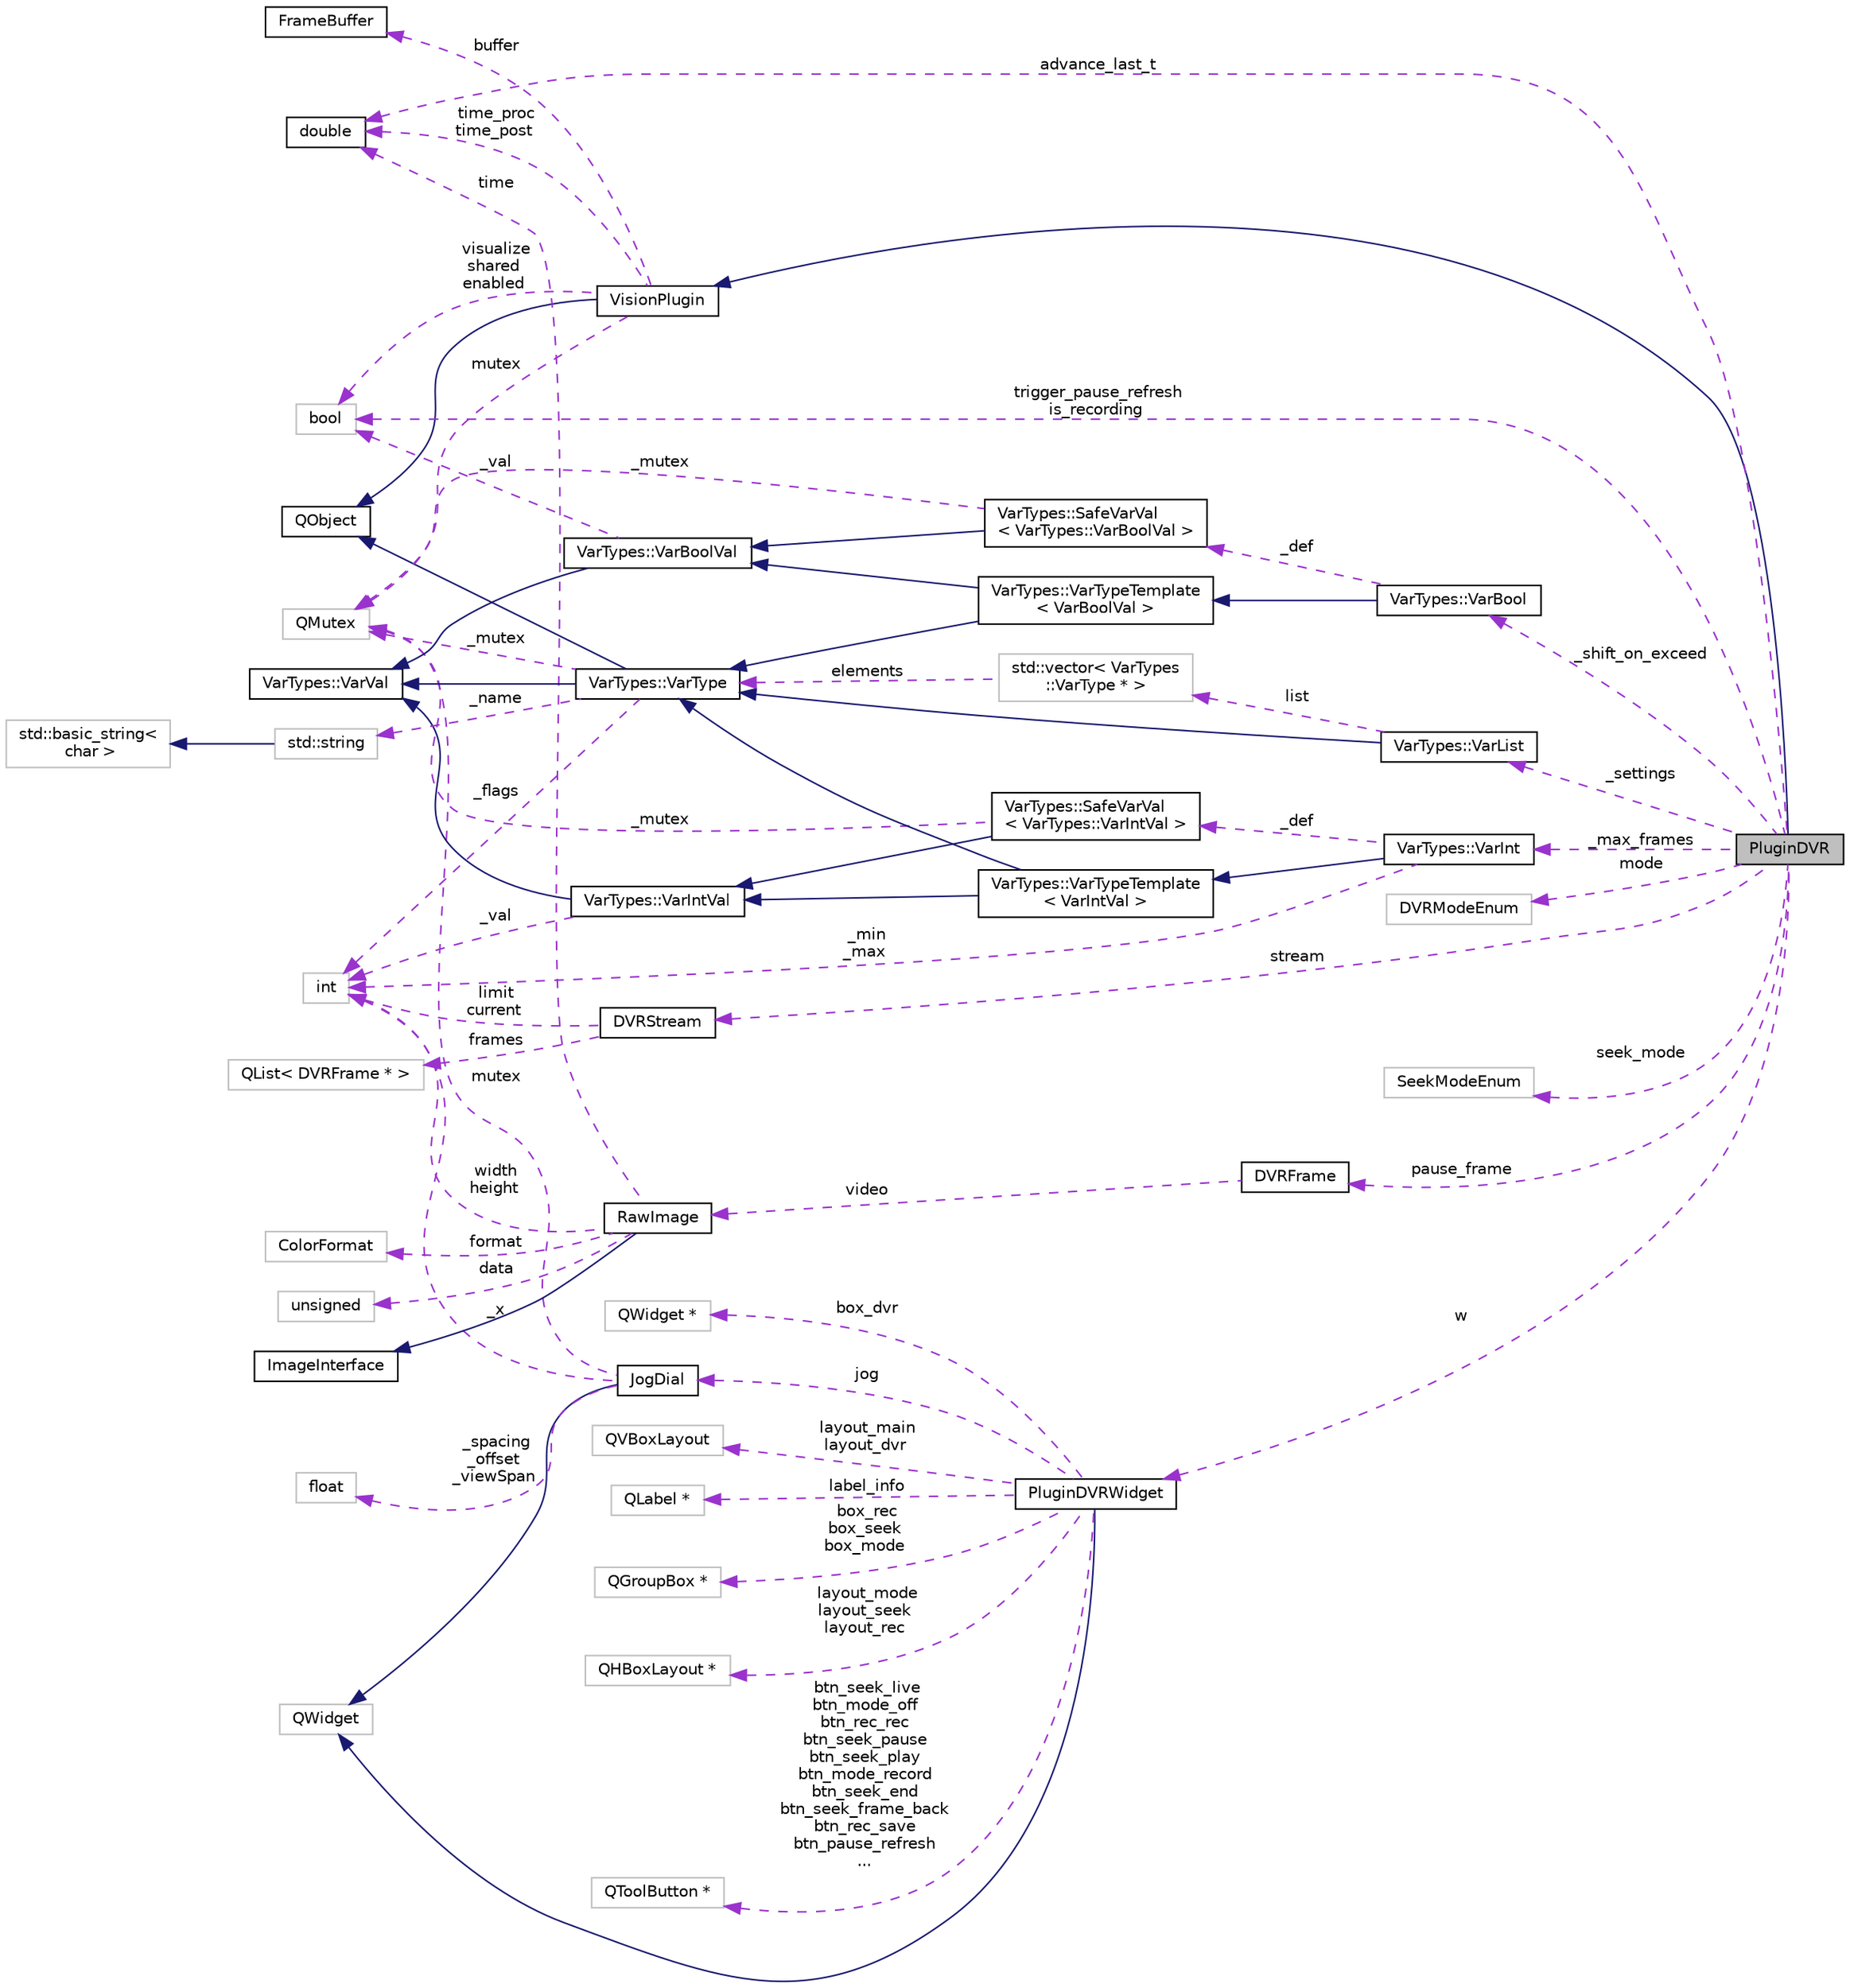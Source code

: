 digraph "PluginDVR"
{
 // INTERACTIVE_SVG=YES
  edge [fontname="Helvetica",fontsize="10",labelfontname="Helvetica",labelfontsize="10"];
  node [fontname="Helvetica",fontsize="10",shape=record];
  rankdir="LR";
  Node1 [label="PluginDVR",height=0.2,width=0.4,color="black", fillcolor="grey75", style="filled", fontcolor="black"];
  Node2 -> Node1 [dir="back",color="midnightblue",fontsize="10",style="solid",fontname="Helvetica"];
  Node2 [label="VisionPlugin",height=0.2,width=0.4,color="black", fillcolor="white", style="filled",URL="$d8/d1e/class_vision_plugin.html",tooltip="A base class for general vision processing plugin. "];
  Node3 -> Node2 [dir="back",color="midnightblue",fontsize="10",style="solid",fontname="Helvetica"];
  Node3 [label="QObject",height=0.2,width=0.4,color="black", fillcolor="white", style="filled",URL="$dc/d4f/class_q_object.html"];
  Node4 -> Node2 [dir="back",color="darkorchid3",fontsize="10",style="dashed",label=" time_proc\ntime_post" ,fontname="Helvetica"];
  Node4 [label="double",height=0.2,width=0.4,color="black", fillcolor="white", style="filled",URL="$df/de6/classdouble.html"];
  Node5 -> Node2 [dir="back",color="darkorchid3",fontsize="10",style="dashed",label=" buffer" ,fontname="Helvetica"];
  Node5 [label="FrameBuffer",height=0.2,width=0.4,color="black", fillcolor="white", style="filled",URL="$d8/d23/class_frame_buffer.html",tooltip="A RingBuffer consisting of items of type FrameData. "];
  Node6 -> Node2 [dir="back",color="darkorchid3",fontsize="10",style="dashed",label=" visualize\nshared\nenabled" ,fontname="Helvetica"];
  Node6 [label="bool",height=0.2,width=0.4,color="grey75", fillcolor="white", style="filled"];
  Node7 -> Node2 [dir="back",color="darkorchid3",fontsize="10",style="dashed",label=" mutex" ,fontname="Helvetica"];
  Node7 [label="QMutex",height=0.2,width=0.4,color="grey75", fillcolor="white", style="filled"];
  Node8 -> Node1 [dir="back",color="darkorchid3",fontsize="10",style="dashed",label=" _settings" ,fontname="Helvetica"];
  Node8 [label="VarTypes::VarList",height=0.2,width=0.4,color="black", fillcolor="white", style="filled",URL="$d1/d74/class_var_types_1_1_var_list.html",tooltip="This is the list type of the VarTypes system. "];
  Node9 -> Node8 [dir="back",color="midnightblue",fontsize="10",style="solid",fontname="Helvetica"];
  Node9 [label="VarTypes::VarType",height=0.2,width=0.4,color="black", fillcolor="white", style="filled",URL="$d4/d59/class_var_types_1_1_var_type.html",tooltip="The base class of the VarTypes system. "];
  Node3 -> Node9 [dir="back",color="midnightblue",fontsize="10",style="solid",fontname="Helvetica"];
  Node10 -> Node9 [dir="back",color="midnightblue",fontsize="10",style="solid",fontname="Helvetica"];
  Node10 [label="VarTypes::VarVal",height=0.2,width=0.4,color="black", fillcolor="white", style="filled",URL="$d6/de8/class_var_types_1_1_var_val.html"];
  Node11 -> Node9 [dir="back",color="darkorchid3",fontsize="10",style="dashed",label=" _flags" ,fontname="Helvetica"];
  Node11 [label="int",height=0.2,width=0.4,color="grey75", fillcolor="white", style="filled"];
  Node12 -> Node9 [dir="back",color="darkorchid3",fontsize="10",style="dashed",label=" _name" ,fontname="Helvetica"];
  Node12 [label="std::string",height=0.2,width=0.4,color="grey75", fillcolor="white", style="filled",tooltip="STL class. "];
  Node13 -> Node12 [dir="back",color="midnightblue",fontsize="10",style="solid",fontname="Helvetica"];
  Node13 [label="std::basic_string\<\l char \>",height=0.2,width=0.4,color="grey75", fillcolor="white", style="filled",tooltip="STL class. "];
  Node7 -> Node9 [dir="back",color="darkorchid3",fontsize="10",style="dashed",label=" _mutex" ,fontname="Helvetica"];
  Node14 -> Node8 [dir="back",color="darkorchid3",fontsize="10",style="dashed",label=" list" ,fontname="Helvetica"];
  Node14 [label="std::vector\< VarTypes\l::VarType * \>",height=0.2,width=0.4,color="grey75", fillcolor="white", style="filled"];
  Node9 -> Node14 [dir="back",color="darkorchid3",fontsize="10",style="dashed",label=" elements" ,fontname="Helvetica"];
  Node4 -> Node1 [dir="back",color="darkorchid3",fontsize="10",style="dashed",label=" advance_last_t" ,fontname="Helvetica"];
  Node15 -> Node1 [dir="back",color="darkorchid3",fontsize="10",style="dashed",label=" _max_frames" ,fontname="Helvetica"];
  Node15 [label="VarTypes::VarInt",height=0.2,width=0.4,color="black", fillcolor="white", style="filled",URL="$d0/d6c/class_var_types_1_1_var_int.html",tooltip="A Vartype for storing integers. "];
  Node16 -> Node15 [dir="back",color="midnightblue",fontsize="10",style="solid",fontname="Helvetica"];
  Node16 [label="VarTypes::VarTypeTemplate\l\< VarIntVal \>",height=0.2,width=0.4,color="black", fillcolor="white", style="filled",URL="$d7/d38/class_var_types_1_1_var_type_template.html"];
  Node9 -> Node16 [dir="back",color="midnightblue",fontsize="10",style="solid",fontname="Helvetica"];
  Node17 -> Node16 [dir="back",color="midnightblue",fontsize="10",style="solid",fontname="Helvetica"];
  Node17 [label="VarTypes::VarIntVal",height=0.2,width=0.4,color="black", fillcolor="white", style="filled",URL="$d4/dc9/class_var_types_1_1_var_int_val.html",tooltip="A Vartype for storing integers. "];
  Node10 -> Node17 [dir="back",color="midnightblue",fontsize="10",style="solid",fontname="Helvetica"];
  Node11 -> Node17 [dir="back",color="darkorchid3",fontsize="10",style="dashed",label=" _val" ,fontname="Helvetica"];
  Node18 -> Node15 [dir="back",color="darkorchid3",fontsize="10",style="dashed",label=" _def" ,fontname="Helvetica"];
  Node18 [label="VarTypes::SafeVarVal\l\< VarTypes::VarIntVal \>",height=0.2,width=0.4,color="black", fillcolor="white", style="filled",URL="$d2/dc4/class_var_types_1_1_safe_var_val.html"];
  Node17 -> Node18 [dir="back",color="midnightblue",fontsize="10",style="solid",fontname="Helvetica"];
  Node7 -> Node18 [dir="back",color="darkorchid3",fontsize="10",style="dashed",label=" _mutex" ,fontname="Helvetica"];
  Node11 -> Node15 [dir="back",color="darkorchid3",fontsize="10",style="dashed",label=" _min\n_max" ,fontname="Helvetica"];
  Node19 -> Node1 [dir="back",color="darkorchid3",fontsize="10",style="dashed",label=" _shift_on_exceed" ,fontname="Helvetica"];
  Node19 [label="VarTypes::VarBool",height=0.2,width=0.4,color="black", fillcolor="white", style="filled",URL="$dc/da5/class_var_types_1_1_var_bool.html",tooltip="A Vartype for storing booleans. "];
  Node20 -> Node19 [dir="back",color="midnightblue",fontsize="10",style="solid",fontname="Helvetica"];
  Node20 [label="VarTypes::VarTypeTemplate\l\< VarBoolVal \>",height=0.2,width=0.4,color="black", fillcolor="white", style="filled",URL="$d7/d38/class_var_types_1_1_var_type_template.html"];
  Node9 -> Node20 [dir="back",color="midnightblue",fontsize="10",style="solid",fontname="Helvetica"];
  Node21 -> Node20 [dir="back",color="midnightblue",fontsize="10",style="solid",fontname="Helvetica"];
  Node21 [label="VarTypes::VarBoolVal",height=0.2,width=0.4,color="black", fillcolor="white", style="filled",URL="$d8/d0a/class_var_types_1_1_var_bool_val.html",tooltip="A Vartype for storing booleans. "];
  Node10 -> Node21 [dir="back",color="midnightblue",fontsize="10",style="solid",fontname="Helvetica"];
  Node6 -> Node21 [dir="back",color="darkorchid3",fontsize="10",style="dashed",label=" _val" ,fontname="Helvetica"];
  Node22 -> Node19 [dir="back",color="darkorchid3",fontsize="10",style="dashed",label=" _def" ,fontname="Helvetica"];
  Node22 [label="VarTypes::SafeVarVal\l\< VarTypes::VarBoolVal \>",height=0.2,width=0.4,color="black", fillcolor="white", style="filled",URL="$d2/dc4/class_var_types_1_1_safe_var_val.html"];
  Node21 -> Node22 [dir="back",color="midnightblue",fontsize="10",style="solid",fontname="Helvetica"];
  Node7 -> Node22 [dir="back",color="darkorchid3",fontsize="10",style="dashed",label=" _mutex" ,fontname="Helvetica"];
  Node23 -> Node1 [dir="back",color="darkorchid3",fontsize="10",style="dashed",label=" mode" ,fontname="Helvetica"];
  Node23 [label="DVRModeEnum",height=0.2,width=0.4,color="grey75", fillcolor="white", style="filled"];
  Node24 -> Node1 [dir="back",color="darkorchid3",fontsize="10",style="dashed",label=" pause_frame" ,fontname="Helvetica"];
  Node24 [label="DVRFrame",height=0.2,width=0.4,color="black", fillcolor="white", style="filled",URL="$d4/da1/class_d_v_r_frame.html"];
  Node25 -> Node24 [dir="back",color="darkorchid3",fontsize="10",style="dashed",label=" video" ,fontname="Helvetica"];
  Node25 [label="RawImage",height=0.2,width=0.4,color="black", fillcolor="white", style="filled",URL="$d0/d14/class_raw_image.html",tooltip="A class providing description and storage of raw image data. "];
  Node26 -> Node25 [dir="back",color="midnightblue",fontsize="10",style="solid",fontname="Helvetica"];
  Node26 [label="ImageInterface",height=0.2,width=0.4,color="black", fillcolor="white", style="filled",URL="$dc/dd6/class_image_interface.html"];
  Node27 -> Node25 [dir="back",color="darkorchid3",fontsize="10",style="dashed",label=" format" ,fontname="Helvetica"];
  Node27 [label="ColorFormat",height=0.2,width=0.4,color="grey75", fillcolor="white", style="filled"];
  Node4 -> Node25 [dir="back",color="darkorchid3",fontsize="10",style="dashed",label=" time" ,fontname="Helvetica"];
  Node11 -> Node25 [dir="back",color="darkorchid3",fontsize="10",style="dashed",label=" width\nheight" ,fontname="Helvetica"];
  Node28 -> Node25 [dir="back",color="darkorchid3",fontsize="10",style="dashed",label=" data" ,fontname="Helvetica"];
  Node28 [label="unsigned",height=0.2,width=0.4,color="grey75", fillcolor="white", style="filled"];
  Node6 -> Node1 [dir="back",color="darkorchid3",fontsize="10",style="dashed",label=" trigger_pause_refresh\nis_recording" ,fontname="Helvetica"];
  Node29 -> Node1 [dir="back",color="darkorchid3",fontsize="10",style="dashed",label=" seek_mode" ,fontname="Helvetica"];
  Node29 [label="SeekModeEnum",height=0.2,width=0.4,color="grey75", fillcolor="white", style="filled"];
  Node30 -> Node1 [dir="back",color="darkorchid3",fontsize="10",style="dashed",label=" w" ,fontname="Helvetica"];
  Node30 [label="PluginDVRWidget",height=0.2,width=0.4,color="black", fillcolor="white", style="filled",URL="$dc/d4a/class_plugin_d_v_r_widget.html"];
  Node31 -> Node30 [dir="back",color="midnightblue",fontsize="10",style="solid",fontname="Helvetica"];
  Node31 [label="QWidget",height=0.2,width=0.4,color="grey75", fillcolor="white", style="filled"];
  Node32 -> Node30 [dir="back",color="darkorchid3",fontsize="10",style="dashed",label=" box_dvr" ,fontname="Helvetica"];
  Node32 [label="QWidget *",height=0.2,width=0.4,color="grey75", fillcolor="white", style="filled"];
  Node33 -> Node30 [dir="back",color="darkorchid3",fontsize="10",style="dashed",label=" jog" ,fontname="Helvetica"];
  Node33 [label="JogDial",height=0.2,width=0.4,color="black", fillcolor="white", style="filled",URL="$d2/d7f/class_jog_dial.html"];
  Node31 -> Node33 [dir="back",color="midnightblue",fontsize="10",style="solid",fontname="Helvetica"];
  Node34 -> Node33 [dir="back",color="darkorchid3",fontsize="10",style="dashed",label=" _spacing\n_offset\n_viewSpan" ,fontname="Helvetica"];
  Node34 [label="float",height=0.2,width=0.4,color="grey75", fillcolor="white", style="filled"];
  Node11 -> Node33 [dir="back",color="darkorchid3",fontsize="10",style="dashed",label=" _x" ,fontname="Helvetica"];
  Node7 -> Node33 [dir="back",color="darkorchid3",fontsize="10",style="dashed",label=" mutex" ,fontname="Helvetica"];
  Node35 -> Node30 [dir="back",color="darkorchid3",fontsize="10",style="dashed",label=" layout_main\nlayout_dvr" ,fontname="Helvetica"];
  Node35 [label="QVBoxLayout",height=0.2,width=0.4,color="grey75", fillcolor="white", style="filled"];
  Node36 -> Node30 [dir="back",color="darkorchid3",fontsize="10",style="dashed",label=" label_info" ,fontname="Helvetica"];
  Node36 [label="QLabel *",height=0.2,width=0.4,color="grey75", fillcolor="white", style="filled"];
  Node37 -> Node30 [dir="back",color="darkorchid3",fontsize="10",style="dashed",label=" box_rec\nbox_seek\nbox_mode" ,fontname="Helvetica"];
  Node37 [label="QGroupBox *",height=0.2,width=0.4,color="grey75", fillcolor="white", style="filled"];
  Node38 -> Node30 [dir="back",color="darkorchid3",fontsize="10",style="dashed",label=" layout_mode\nlayout_seek\nlayout_rec" ,fontname="Helvetica"];
  Node38 [label="QHBoxLayout *",height=0.2,width=0.4,color="grey75", fillcolor="white", style="filled"];
  Node39 -> Node30 [dir="back",color="darkorchid3",fontsize="10",style="dashed",label=" btn_seek_live\nbtn_mode_off\nbtn_rec_rec\nbtn_seek_pause\nbtn_seek_play\nbtn_mode_record\nbtn_seek_end\nbtn_seek_frame_back\nbtn_rec_save\nbtn_pause_refresh\n..." ,fontname="Helvetica"];
  Node39 [label="QToolButton *",height=0.2,width=0.4,color="grey75", fillcolor="white", style="filled"];
  Node40 -> Node1 [dir="back",color="darkorchid3",fontsize="10",style="dashed",label=" stream" ,fontname="Helvetica"];
  Node40 [label="DVRStream",height=0.2,width=0.4,color="black", fillcolor="white", style="filled",URL="$df/da6/class_d_v_r_stream.html"];
  Node11 -> Node40 [dir="back",color="darkorchid3",fontsize="10",style="dashed",label=" limit\ncurrent" ,fontname="Helvetica"];
  Node41 -> Node40 [dir="back",color="darkorchid3",fontsize="10",style="dashed",label=" frames" ,fontname="Helvetica"];
  Node41 [label="QList\< DVRFrame * \>",height=0.2,width=0.4,color="grey75", fillcolor="white", style="filled"];
}
